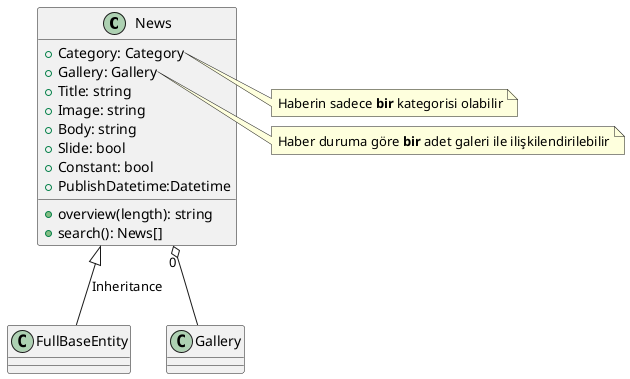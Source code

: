 @startuml Class Diagram

class News  {
    + Category: Category
    + Gallery: Gallery
    + Title: string 
    + Image: string 
    + Body: string 
    + Slide: bool 
    + Constant: bool 
    + PublishDatetime:Datetime 

    + overview(length): string
    + search(): News[]
}

News <|-- FullBaseEntity: Inheritance
News "0" o-- Gallery

note right of News::Category 
 Haberin sadece <b>bir</b> kategorisi olabilir
 end note

note right of News::Gallery 
Haber duruma göre <b>bir</b> adet galeri ile ilişkilendirilebilir
end note
 
@enduml